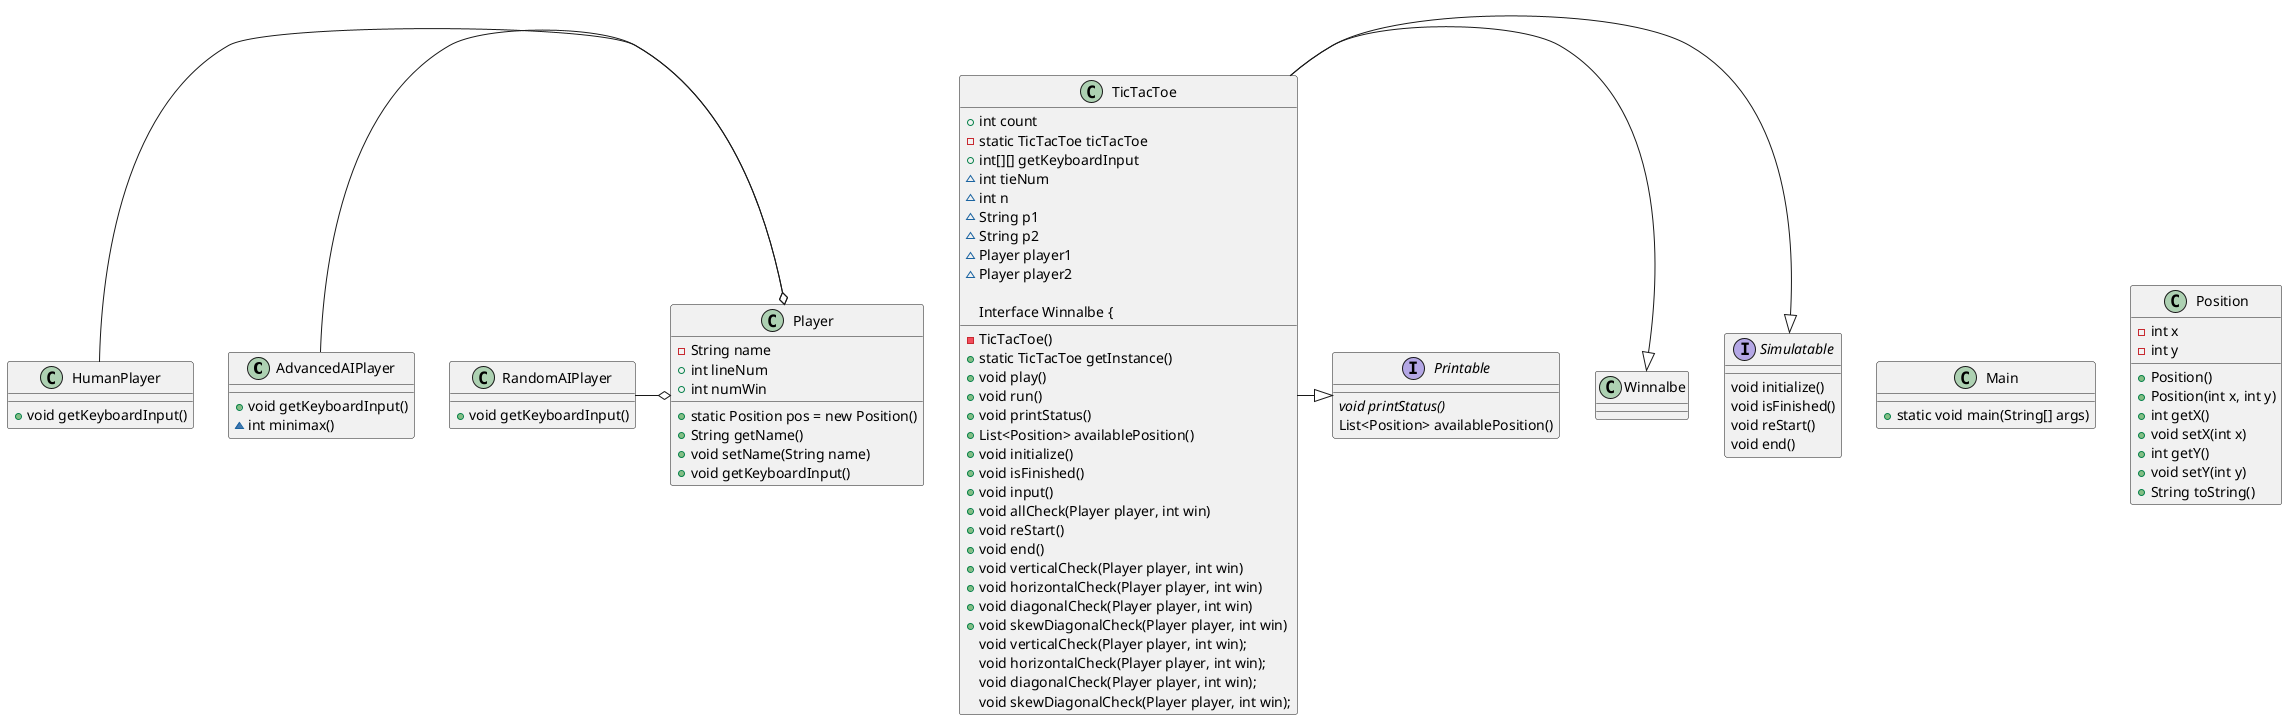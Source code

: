 @startuml

class AdvancedAIPlayer {
    + void getKeyboardInput()
    ~ int minimax()
}

class HumanPlayer {
    + void getKeyboardInput()
}

class Player {
    + static Position pos = new Position()
    - String name
    + int lineNum
    + int numWin
    + String getName()
    + void setName(String name)
    + void getKeyboardInput()
}

class RandomAIPlayer {
    + void getKeyboardInput()
}

class Main {
    + static void main(String[] args)
}

class Position {
    - int x
    - int y
    + Position()
    + Position(int x, int y)
    + int getX()
    + void setX(int x)
    + int getY()
    + void setY(int y)
    + String toString()
}

Interface Printable {
    {abstract} void printStatus()
    List<Position> availablePosition()
}

Interface Simulatable {
    void initialize()
    void isFinished()
    void reStart()
    void end()
}

class TicTacToe {
    + int count
    - static TicTacToe ticTacToe
    - TicTacToe()
    + static TicTacToe getInstance()
    + int[][] getKeyboardInput
    ~ int tieNum
    ~ int n
    ~ String p1
    ~ String p2
    ~ Player player1
    ~ Player player2
    + void play()
    + void run()
    + void printStatus()
    + List<Position> availablePosition()
    + void initialize()
    + void isFinished()
    + void input()
    + void allCheck(Player player, int win)
    + void reStart()
    + void end()
    + void verticalCheck(Player player, int win)
    + void horizontalCheck(Player player, int win)
    + void diagonalCheck(Player player, int win)
    + void skewDiagonalCheck(Player player, int win)

Interface Winnalbe {
    void verticalCheck(Player player, int win);
    void horizontalCheck(Player player, int win);
    void diagonalCheck(Player player, int win);
    void skewDiagonalCheck(Player player, int win);
}

HumanPlayer -o Player
AdvancedAIPlayer -o Player
RandomAIPlayer -o Player
TicTacToe -|> Simulatable
TicTacToe -|> Winnalbe
TicTacToe -|> Printable

@enduml